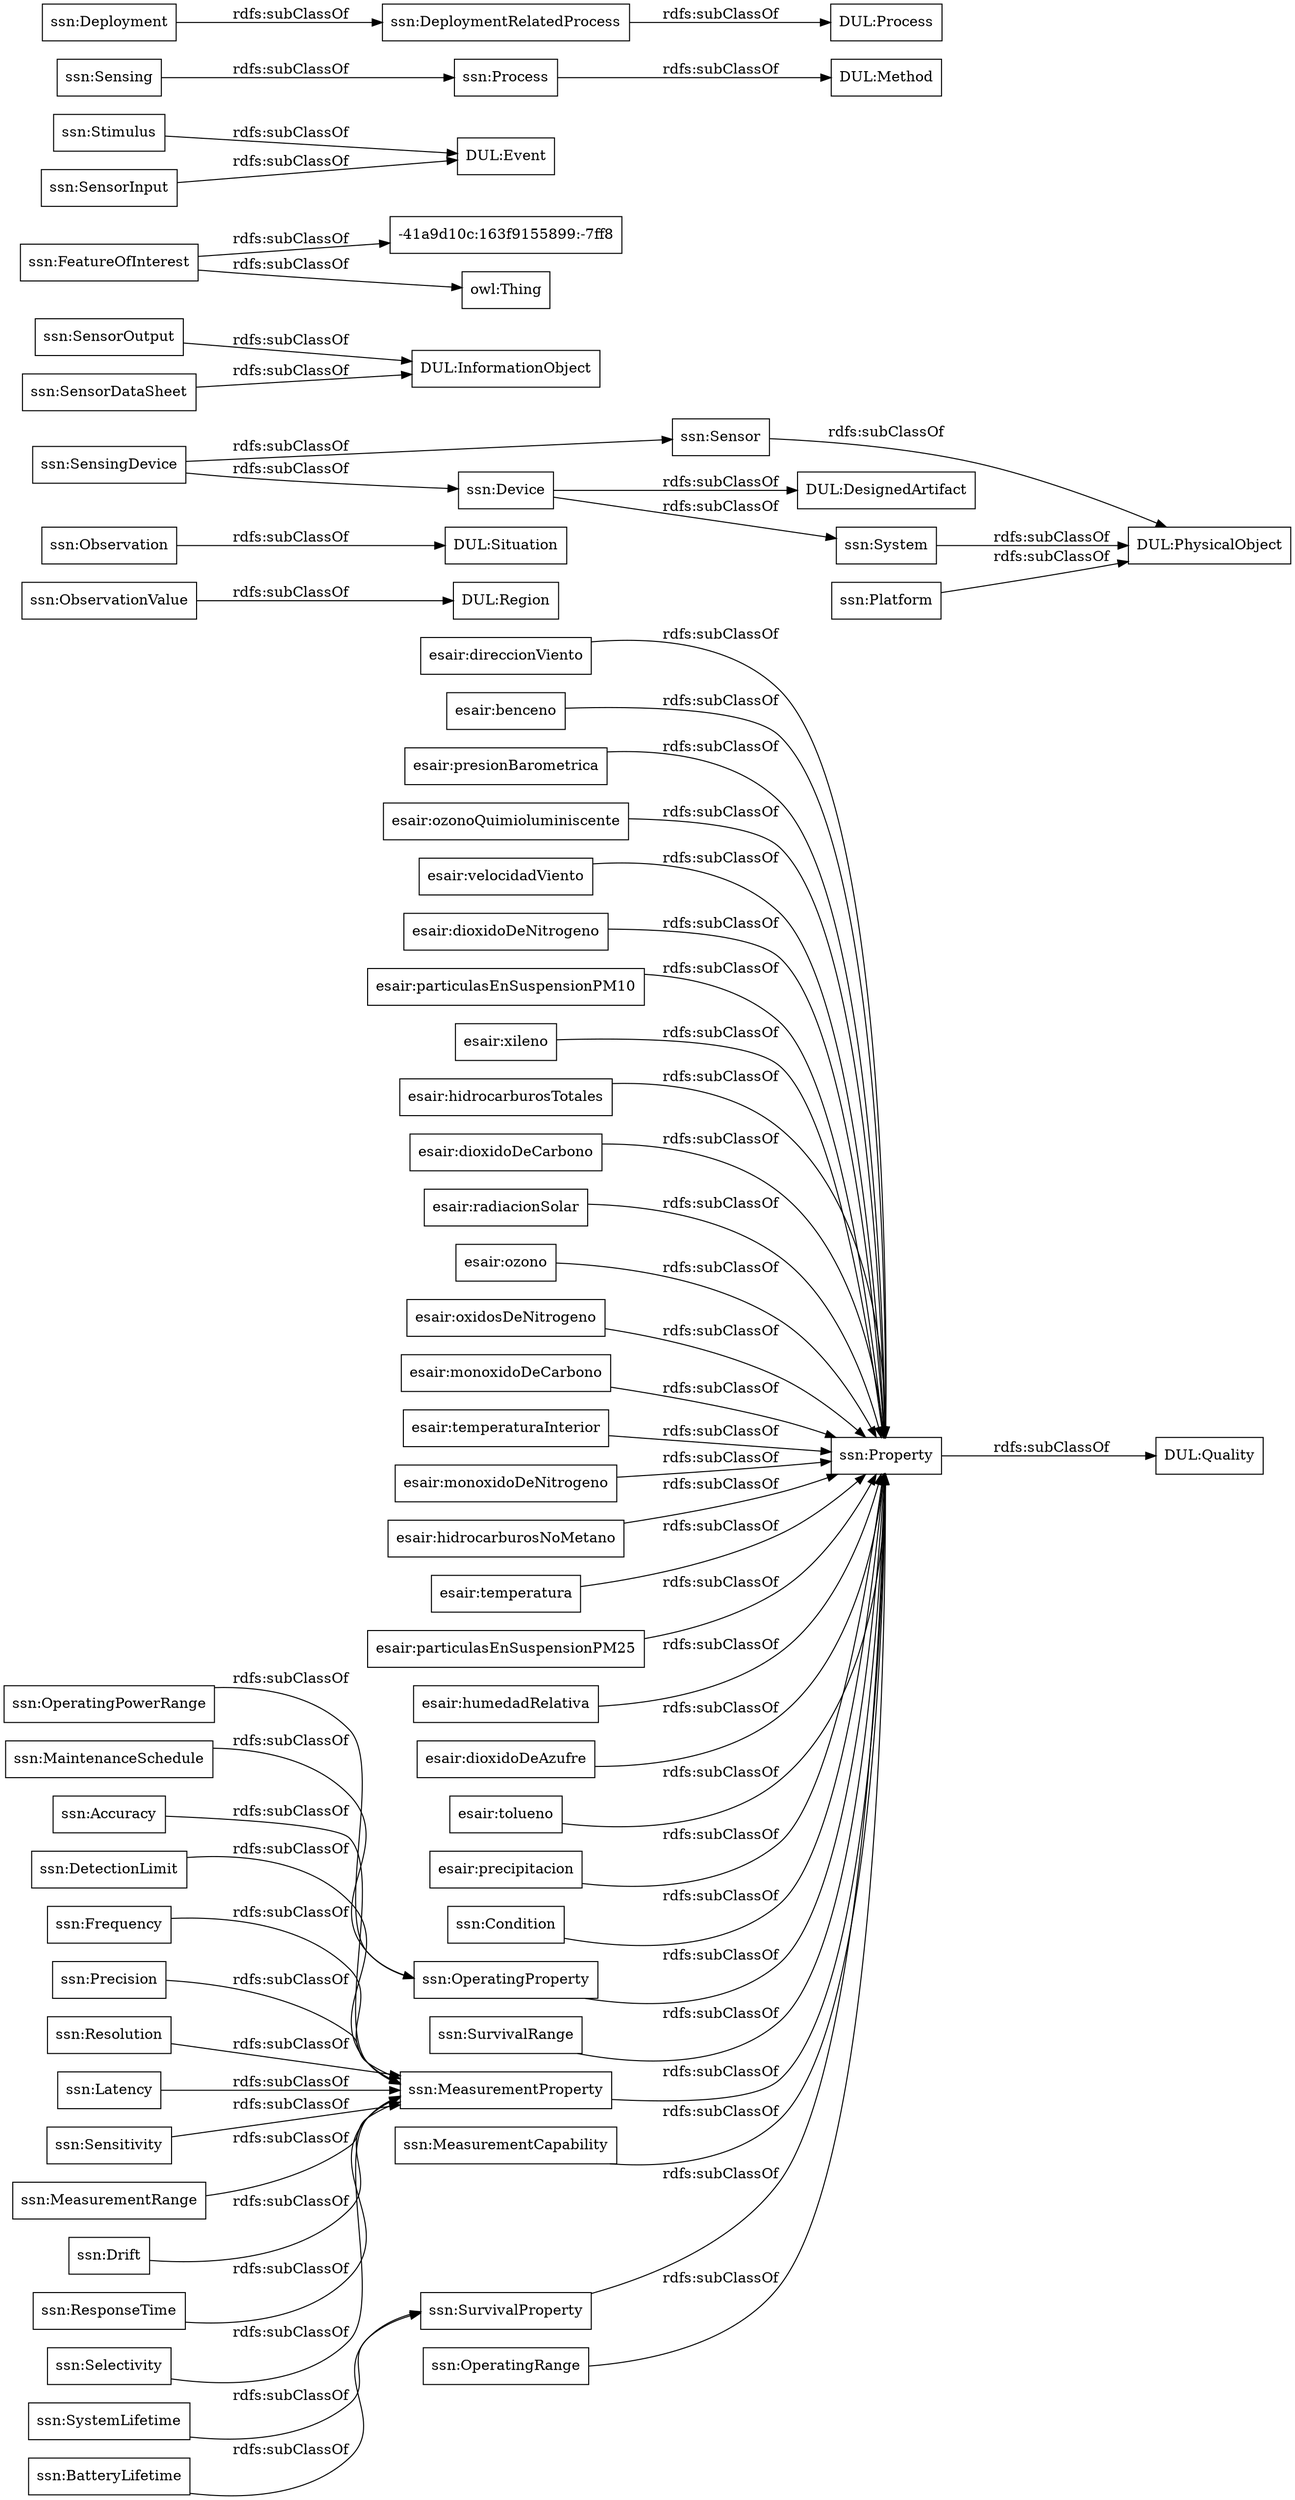 digraph ar2dtool_diagram { 
rankdir=LR;
size="1000"
node [shape = rectangle, color="black"]; "esair:direccionViento" "esair:benceno" "esair:presionBarometrica" "esair:ozonoQuimioluminiscente" "esair:velocidadViento" "esair:dioxidoDeNitrogeno" "esair:particulasEnSuspensionPM10" "esair:xileno" "esair:hidrocarburosTotales" "esair:dioxidoDeCarbono" "esair:radiacionSolar" "esair:ozono" "esair:oxidosDeNitrogeno" "esair:monoxidoDeCarbono" "esair:temperaturaInterior" "esair:monoxidoDeNitrogeno" "esair:hidrocarburosNoMetano" "esair:temperatura" "esair:particulasEnSuspensionPM25" "esair:humedadRelativa" "esair:dioxidoDeAzufre" "esair:tolueno" "esair:precipitacion" "ssn:Accuracy" "ssn:DetectionLimit" "ssn:Frequency" "ssn:Condition" "DUL:Region" "DUL:Situation" "DUL:PhysicalObject" "ssn:SensorOutput" "ssn:Precision" "ssn:Resolution" "DUL:Quality" "ssn:FeatureOfInterest" "-41a9d10c:163f9155899:-7ff8" "ssn:Sensor" "DUL:InformationObject" "ssn:OperatingProperty" "DUL:Event" "ssn:OperatingPowerRange" "DUL:Method" "ssn:MaintenanceSchedule" "ssn:Sensing" "ssn:Latency" "ssn:SurvivalRange" "ssn:SensingDevice" "DUL:DesignedArtifact" "ssn:Sensitivity" "ssn:Stimulus" "DUL:Process" "ssn:MeasurementRange" "ssn:System" "ssn:SystemLifetime" "ssn:Property" "ssn:MeasurementProperty" "ssn:Process" "ssn:Deployment" "ssn:MeasurementCapability" "ssn:BatteryLifetime" "ssn:Drift" "ssn:DeploymentRelatedProcess" "ssn:SensorInput" "ssn:ResponseTime" "ssn:ObservationValue" "ssn:SensorDataSheet" "ssn:Observation" "ssn:Selectivity" "ssn:SurvivalProperty" "ssn:Device" "ssn:OperatingRange" "ssn:Platform" ; /*classes style*/
	"ssn:Deployment" -> "ssn:DeploymentRelatedProcess" [ label = "rdfs:subClassOf" ];
	"esair:temperatura" -> "ssn:Property" [ label = "rdfs:subClassOf" ];
	"ssn:SensingDevice" -> "ssn:Sensor" [ label = "rdfs:subClassOf" ];
	"ssn:SensingDevice" -> "ssn:Device" [ label = "rdfs:subClassOf" ];
	"ssn:DeploymentRelatedProcess" -> "DUL:Process" [ label = "rdfs:subClassOf" ];
	"ssn:Accuracy" -> "ssn:MeasurementProperty" [ label = "rdfs:subClassOf" ];
	"esair:particulasEnSuspensionPM10" -> "ssn:Property" [ label = "rdfs:subClassOf" ];
	"ssn:FeatureOfInterest" -> "owl:Thing" [ label = "rdfs:subClassOf" ];
	"ssn:FeatureOfInterest" -> "-41a9d10c:163f9155899:-7ff8" [ label = "rdfs:subClassOf" ];
	"ssn:Latency" -> "ssn:MeasurementProperty" [ label = "rdfs:subClassOf" ];
	"esair:monoxidoDeCarbono" -> "ssn:Property" [ label = "rdfs:subClassOf" ];
	"esair:benceno" -> "ssn:Property" [ label = "rdfs:subClassOf" ];
	"esair:xileno" -> "ssn:Property" [ label = "rdfs:subClassOf" ];
	"ssn:Process" -> "DUL:Method" [ label = "rdfs:subClassOf" ];
	"esair:presionBarometrica" -> "ssn:Property" [ label = "rdfs:subClassOf" ];
	"ssn:Property" -> "DUL:Quality" [ label = "rdfs:subClassOf" ];
	"ssn:MeasurementProperty" -> "ssn:Property" [ label = "rdfs:subClassOf" ];
	"ssn:ResponseTime" -> "ssn:MeasurementProperty" [ label = "rdfs:subClassOf" ];
	"esair:radiacionSolar" -> "ssn:Property" [ label = "rdfs:subClassOf" ];
	"esair:humedadRelativa" -> "ssn:Property" [ label = "rdfs:subClassOf" ];
	"ssn:OperatingRange" -> "ssn:Property" [ label = "rdfs:subClassOf" ];
	"ssn:Stimulus" -> "DUL:Event" [ label = "rdfs:subClassOf" ];
	"ssn:MeasurementRange" -> "ssn:MeasurementProperty" [ label = "rdfs:subClassOf" ];
	"esair:ozonoQuimioluminiscente" -> "ssn:Property" [ label = "rdfs:subClassOf" ];
	"esair:ozono" -> "ssn:Property" [ label = "rdfs:subClassOf" ];
	"esair:hidrocarburosTotales" -> "ssn:Property" [ label = "rdfs:subClassOf" ];
	"ssn:SurvivalProperty" -> "ssn:Property" [ label = "rdfs:subClassOf" ];
	"ssn:MaintenanceSchedule" -> "ssn:OperatingProperty" [ label = "rdfs:subClassOf" ];
	"esair:dioxidoDeNitrogeno" -> "ssn:Property" [ label = "rdfs:subClassOf" ];
	"esair:monoxidoDeNitrogeno" -> "ssn:Property" [ label = "rdfs:subClassOf" ];
	"ssn:SensorInput" -> "DUL:Event" [ label = "rdfs:subClassOf" ];
	"esair:hidrocarburosNoMetano" -> "ssn:Property" [ label = "rdfs:subClassOf" ];
	"esair:precipitacion" -> "ssn:Property" [ label = "rdfs:subClassOf" ];
	"ssn:Sensitivity" -> "ssn:MeasurementProperty" [ label = "rdfs:subClassOf" ];
	"ssn:Drift" -> "ssn:MeasurementProperty" [ label = "rdfs:subClassOf" ];
	"ssn:System" -> "DUL:PhysicalObject" [ label = "rdfs:subClassOf" ];
	"esair:dioxidoDeAzufre" -> "ssn:Property" [ label = "rdfs:subClassOf" ];
	"esair:oxidosDeNitrogeno" -> "ssn:Property" [ label = "rdfs:subClassOf" ];
	"esair:direccionViento" -> "ssn:Property" [ label = "rdfs:subClassOf" ];
	"ssn:Resolution" -> "ssn:MeasurementProperty" [ label = "rdfs:subClassOf" ];
	"ssn:Precision" -> "ssn:MeasurementProperty" [ label = "rdfs:subClassOf" ];
	"ssn:DetectionLimit" -> "ssn:MeasurementProperty" [ label = "rdfs:subClassOf" ];
	"esair:particulasEnSuspensionPM25" -> "ssn:Property" [ label = "rdfs:subClassOf" ];
	"ssn:Sensor" -> "DUL:PhysicalObject" [ label = "rdfs:subClassOf" ];
	"esair:tolueno" -> "ssn:Property" [ label = "rdfs:subClassOf" ];
	"esair:dioxidoDeCarbono" -> "ssn:Property" [ label = "rdfs:subClassOf" ];
	"ssn:SensorDataSheet" -> "DUL:InformationObject" [ label = "rdfs:subClassOf" ];
	"ssn:OperatingPowerRange" -> "ssn:OperatingProperty" [ label = "rdfs:subClassOf" ];
	"esair:velocidadViento" -> "ssn:Property" [ label = "rdfs:subClassOf" ];
	"ssn:ObservationValue" -> "DUL:Region" [ label = "rdfs:subClassOf" ];
	"ssn:Device" -> "DUL:DesignedArtifact" [ label = "rdfs:subClassOf" ];
	"ssn:Device" -> "ssn:System" [ label = "rdfs:subClassOf" ];
	"esair:temperaturaInterior" -> "ssn:Property" [ label = "rdfs:subClassOf" ];
	"ssn:Platform" -> "DUL:PhysicalObject" [ label = "rdfs:subClassOf" ];
	"ssn:OperatingProperty" -> "ssn:Property" [ label = "rdfs:subClassOf" ];
	"ssn:Selectivity" -> "ssn:MeasurementProperty" [ label = "rdfs:subClassOf" ];
	"ssn:BatteryLifetime" -> "ssn:SurvivalProperty" [ label = "rdfs:subClassOf" ];
	"ssn:Observation" -> "DUL:Situation" [ label = "rdfs:subClassOf" ];
	"ssn:Sensing" -> "ssn:Process" [ label = "rdfs:subClassOf" ];
	"ssn:SystemLifetime" -> "ssn:SurvivalProperty" [ label = "rdfs:subClassOf" ];
	"ssn:SurvivalRange" -> "ssn:Property" [ label = "rdfs:subClassOf" ];
	"ssn:Frequency" -> "ssn:MeasurementProperty" [ label = "rdfs:subClassOf" ];
	"ssn:SensorOutput" -> "DUL:InformationObject" [ label = "rdfs:subClassOf" ];
	"ssn:Condition" -> "ssn:Property" [ label = "rdfs:subClassOf" ];
	"ssn:MeasurementCapability" -> "ssn:Property" [ label = "rdfs:subClassOf" ];

}
